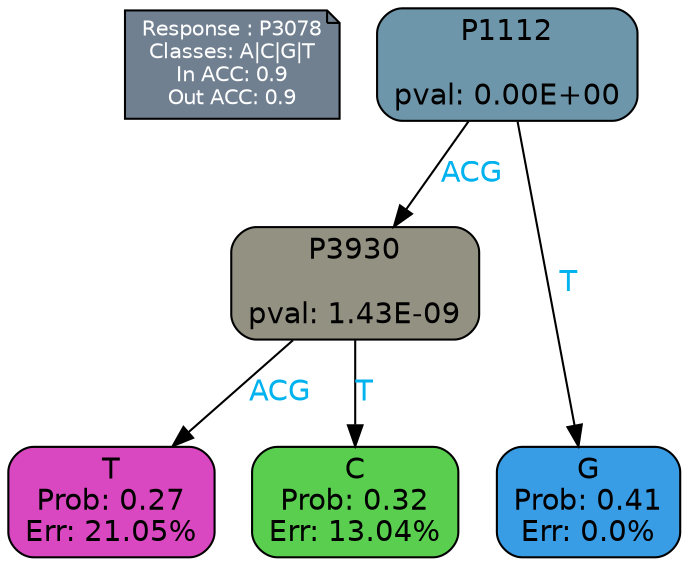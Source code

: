 digraph Tree {
node [shape=box, style="filled, rounded", color="black", fontname=helvetica] ;
graph [ranksep=equally, splines=polylines, bgcolor=transparent, dpi=600] ;
edge [fontname=helvetica] ;
LEGEND [label="Response : P3078
Classes: A|C|G|T
In ACC: 0.9
Out ACC: 0.9
",shape=note,align=left,style=filled,fillcolor="slategray",fontcolor="white",fontsize=10];1 [label="P1112

pval: 0.00E+00", fillcolor="#6e96aa"] ;
2 [label="P3930

pval: 1.43E-09", fillcolor="#939182"] ;
3 [label="T
Prob: 0.27
Err: 21.05%", fillcolor="#d948c0"] ;
4 [label="C
Prob: 0.32
Err: 13.04%", fillcolor="#59ce4f"] ;
5 [label="G
Prob: 0.41
Err: 0.0%", fillcolor="#399de5"] ;
1 -> 2 [label="ACG",fontcolor=deepskyblue2] ;
1 -> 5 [label="T",fontcolor=deepskyblue2] ;
2 -> 3 [label="ACG",fontcolor=deepskyblue2] ;
2 -> 4 [label="T",fontcolor=deepskyblue2] ;
{rank = same; 3;4;5;}{rank = same; LEGEND;1;}}